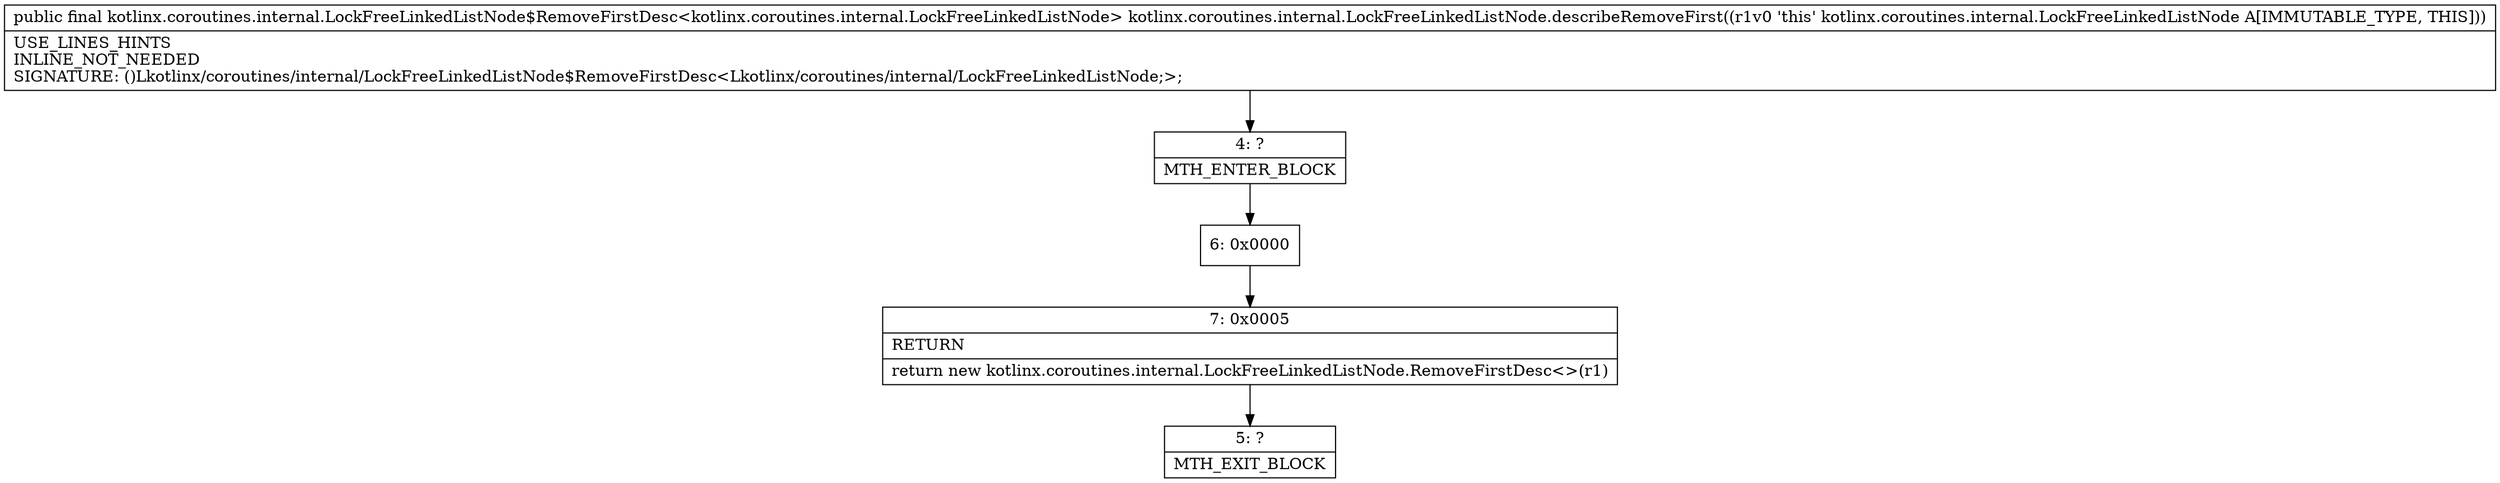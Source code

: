 digraph "CFG forkotlinx.coroutines.internal.LockFreeLinkedListNode.describeRemoveFirst()Lkotlinx\/coroutines\/internal\/LockFreeLinkedListNode$RemoveFirstDesc;" {
Node_4 [shape=record,label="{4\:\ ?|MTH_ENTER_BLOCK\l}"];
Node_6 [shape=record,label="{6\:\ 0x0000}"];
Node_7 [shape=record,label="{7\:\ 0x0005|RETURN\l|return new kotlinx.coroutines.internal.LockFreeLinkedListNode.RemoveFirstDesc\<\>(r1)\l}"];
Node_5 [shape=record,label="{5\:\ ?|MTH_EXIT_BLOCK\l}"];
MethodNode[shape=record,label="{public final kotlinx.coroutines.internal.LockFreeLinkedListNode$RemoveFirstDesc\<kotlinx.coroutines.internal.LockFreeLinkedListNode\> kotlinx.coroutines.internal.LockFreeLinkedListNode.describeRemoveFirst((r1v0 'this' kotlinx.coroutines.internal.LockFreeLinkedListNode A[IMMUTABLE_TYPE, THIS]))  | USE_LINES_HINTS\lINLINE_NOT_NEEDED\lSIGNATURE: ()Lkotlinx\/coroutines\/internal\/LockFreeLinkedListNode$RemoveFirstDesc\<Lkotlinx\/coroutines\/internal\/LockFreeLinkedListNode;\>;\l}"];
MethodNode -> Node_4;Node_4 -> Node_6;
Node_6 -> Node_7;
Node_7 -> Node_5;
}

